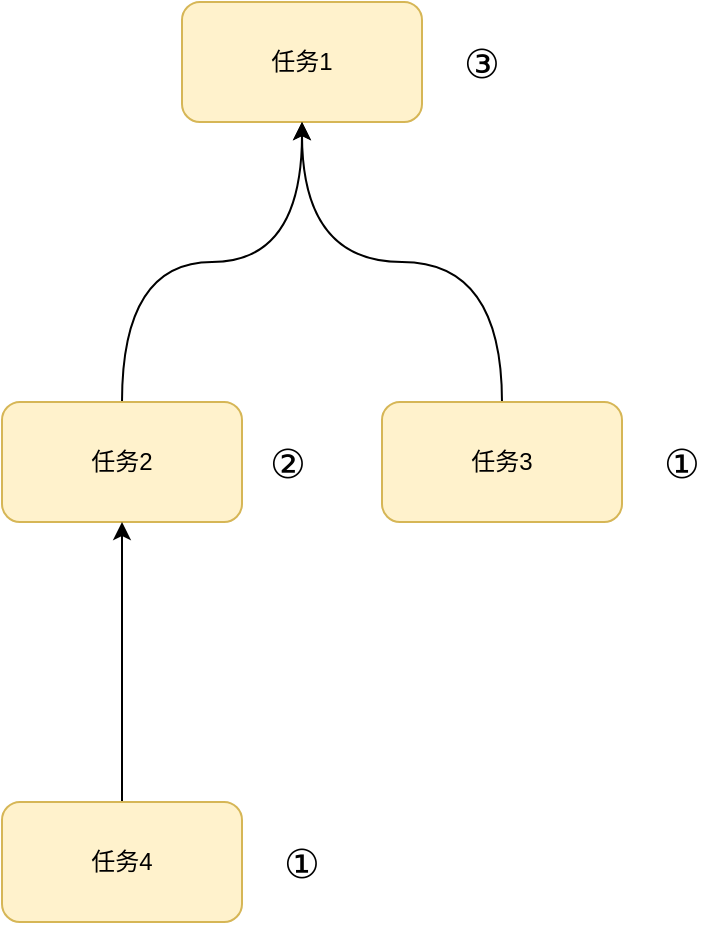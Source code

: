 <mxfile version="12.2.2" type="device" pages="1"><diagram id="rZUOlSnhcypyUp5Vnf3-" name="Page-1"><mxGraphModel dx="1408" dy="808" grid="1" gridSize="10" guides="1" tooltips="1" connect="1" arrows="1" fold="1" page="1" pageScale="1" pageWidth="827" pageHeight="1169" math="0" shadow="0"><root><mxCell id="0"/><mxCell id="1" parent="0"/><mxCell id="VHPR7TS1JIqua3rFe9o1-1" value="任务1" style="rounded=1;whiteSpace=wrap;html=1;fillColor=#fff2cc;strokeColor=#d6b656;" parent="1" vertex="1"><mxGeometry x="340" y="70" width="120" height="60" as="geometry"/></mxCell><mxCell id="CgJm6bZNahPXl_WJvc-z-2" value="" style="edgeStyle=orthogonalEdgeStyle;rounded=0;orthogonalLoop=1;jettySize=auto;html=1;entryX=0.5;entryY=1;entryDx=0;entryDy=0;curved=1;" edge="1" parent="1" source="VHPR7TS1JIqua3rFe9o1-7" target="VHPR7TS1JIqua3rFe9o1-1"><mxGeometry relative="1" as="geometry"><mxPoint x="500" y="190" as="targetPoint"/></mxGeometry></mxCell><mxCell id="VHPR7TS1JIqua3rFe9o1-7" value="任务3" style="rounded=1;whiteSpace=wrap;html=1;fillColor=#fff2cc;strokeColor=#d6b656;" parent="1" vertex="1"><mxGeometry x="440" y="270" width="120" height="60" as="geometry"/></mxCell><mxCell id="CgJm6bZNahPXl_WJvc-z-4" value="" style="edgeStyle=orthogonalEdgeStyle;curved=1;rounded=0;orthogonalLoop=1;jettySize=auto;html=1;entryX=0.5;entryY=1;entryDx=0;entryDy=0;" edge="1" parent="1" source="VHPR7TS1JIqua3rFe9o1-2" target="VHPR7TS1JIqua3rFe9o1-1"><mxGeometry relative="1" as="geometry"><mxPoint x="310" y="190" as="targetPoint"/></mxGeometry></mxCell><mxCell id="VHPR7TS1JIqua3rFe9o1-2" value="任务2" style="rounded=1;whiteSpace=wrap;html=1;fillColor=#fff2cc;strokeColor=#d6b656;" parent="1" vertex="1"><mxGeometry x="250" y="270" width="120" height="60" as="geometry"/></mxCell><mxCell id="CgJm6bZNahPXl_WJvc-z-5" style="edgeStyle=orthogonalEdgeStyle;curved=1;rounded=0;orthogonalLoop=1;jettySize=auto;html=1;exitX=0.5;exitY=0;exitDx=0;exitDy=0;entryX=0.5;entryY=1;entryDx=0;entryDy=0;" edge="1" parent="1" source="VHPR7TS1JIqua3rFe9o1-4" target="VHPR7TS1JIqua3rFe9o1-2"><mxGeometry relative="1" as="geometry"/></mxCell><mxCell id="VHPR7TS1JIqua3rFe9o1-4" value="任务4" style="rounded=1;whiteSpace=wrap;html=1;fillColor=#fff2cc;strokeColor=#d6b656;" parent="1" vertex="1"><mxGeometry x="250" y="470" width="120" height="60" as="geometry"/></mxCell><mxCell id="VHPR7TS1JIqua3rFe9o1-9" value="&lt;font style=&quot;font-size: 20px&quot;&gt;①&lt;/font&gt;" style="text;html=1;strokeColor=none;fillColor=none;align=center;verticalAlign=middle;whiteSpace=wrap;rounded=0;" parent="1" vertex="1"><mxGeometry x="380" y="490" width="40" height="20" as="geometry"/></mxCell><mxCell id="VHPR7TS1JIqua3rFe9o1-10" value="&lt;span style=&quot;font-size: 20px&quot;&gt;③&lt;/span&gt;" style="text;html=1;strokeColor=none;fillColor=none;align=center;verticalAlign=middle;whiteSpace=wrap;rounded=0;" parent="1" vertex="1"><mxGeometry x="470" y="90" width="40" height="20" as="geometry"/></mxCell><mxCell id="VHPR7TS1JIqua3rFe9o1-11" value="&lt;span style=&quot;font-size: 20px&quot;&gt;②&lt;/span&gt;" style="text;html=1;strokeColor=none;fillColor=none;align=center;verticalAlign=middle;whiteSpace=wrap;rounded=0;" parent="1" vertex="1"><mxGeometry x="373" y="290" width="40" height="20" as="geometry"/></mxCell><mxCell id="CgJm6bZNahPXl_WJvc-z-6" value="&lt;font style=&quot;font-size: 20px&quot;&gt;①&lt;/font&gt;" style="text;html=1;strokeColor=none;fillColor=none;align=center;verticalAlign=middle;whiteSpace=wrap;rounded=0;" vertex="1" parent="1"><mxGeometry x="570" y="290" width="40" height="20" as="geometry"/></mxCell></root></mxGraphModel></diagram></mxfile>